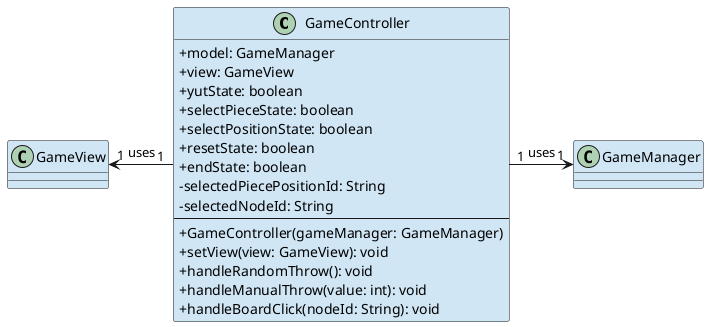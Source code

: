 @startuml controller-class-diagram.puml
' Controller Layer
skinparam classAttributeIconSize 0
skinparam classBackgroundColor #D0E6F5


class GameController {
  + model: GameManager
  + view: GameView
  + yutState: boolean
  + selectPieceState: boolean
  + selectPositionState: boolean
  + resetState: boolean
  + endState: boolean
  - selectedPiecePositionId: String
  - selectedNodeId: String
  --
  + GameController(gameManager: GameManager)
  + setView(view: GameView): void
  + handleRandomThrow(): void
  + handleManualThrow(value: int): void
  + handleBoardClick(nodeId: String): void
}

' Relationships (to Model and View)

GameController "1" -right-> "1" GameManager : uses
GameController "1" -left-> "1" GameView : uses

@enduml 
